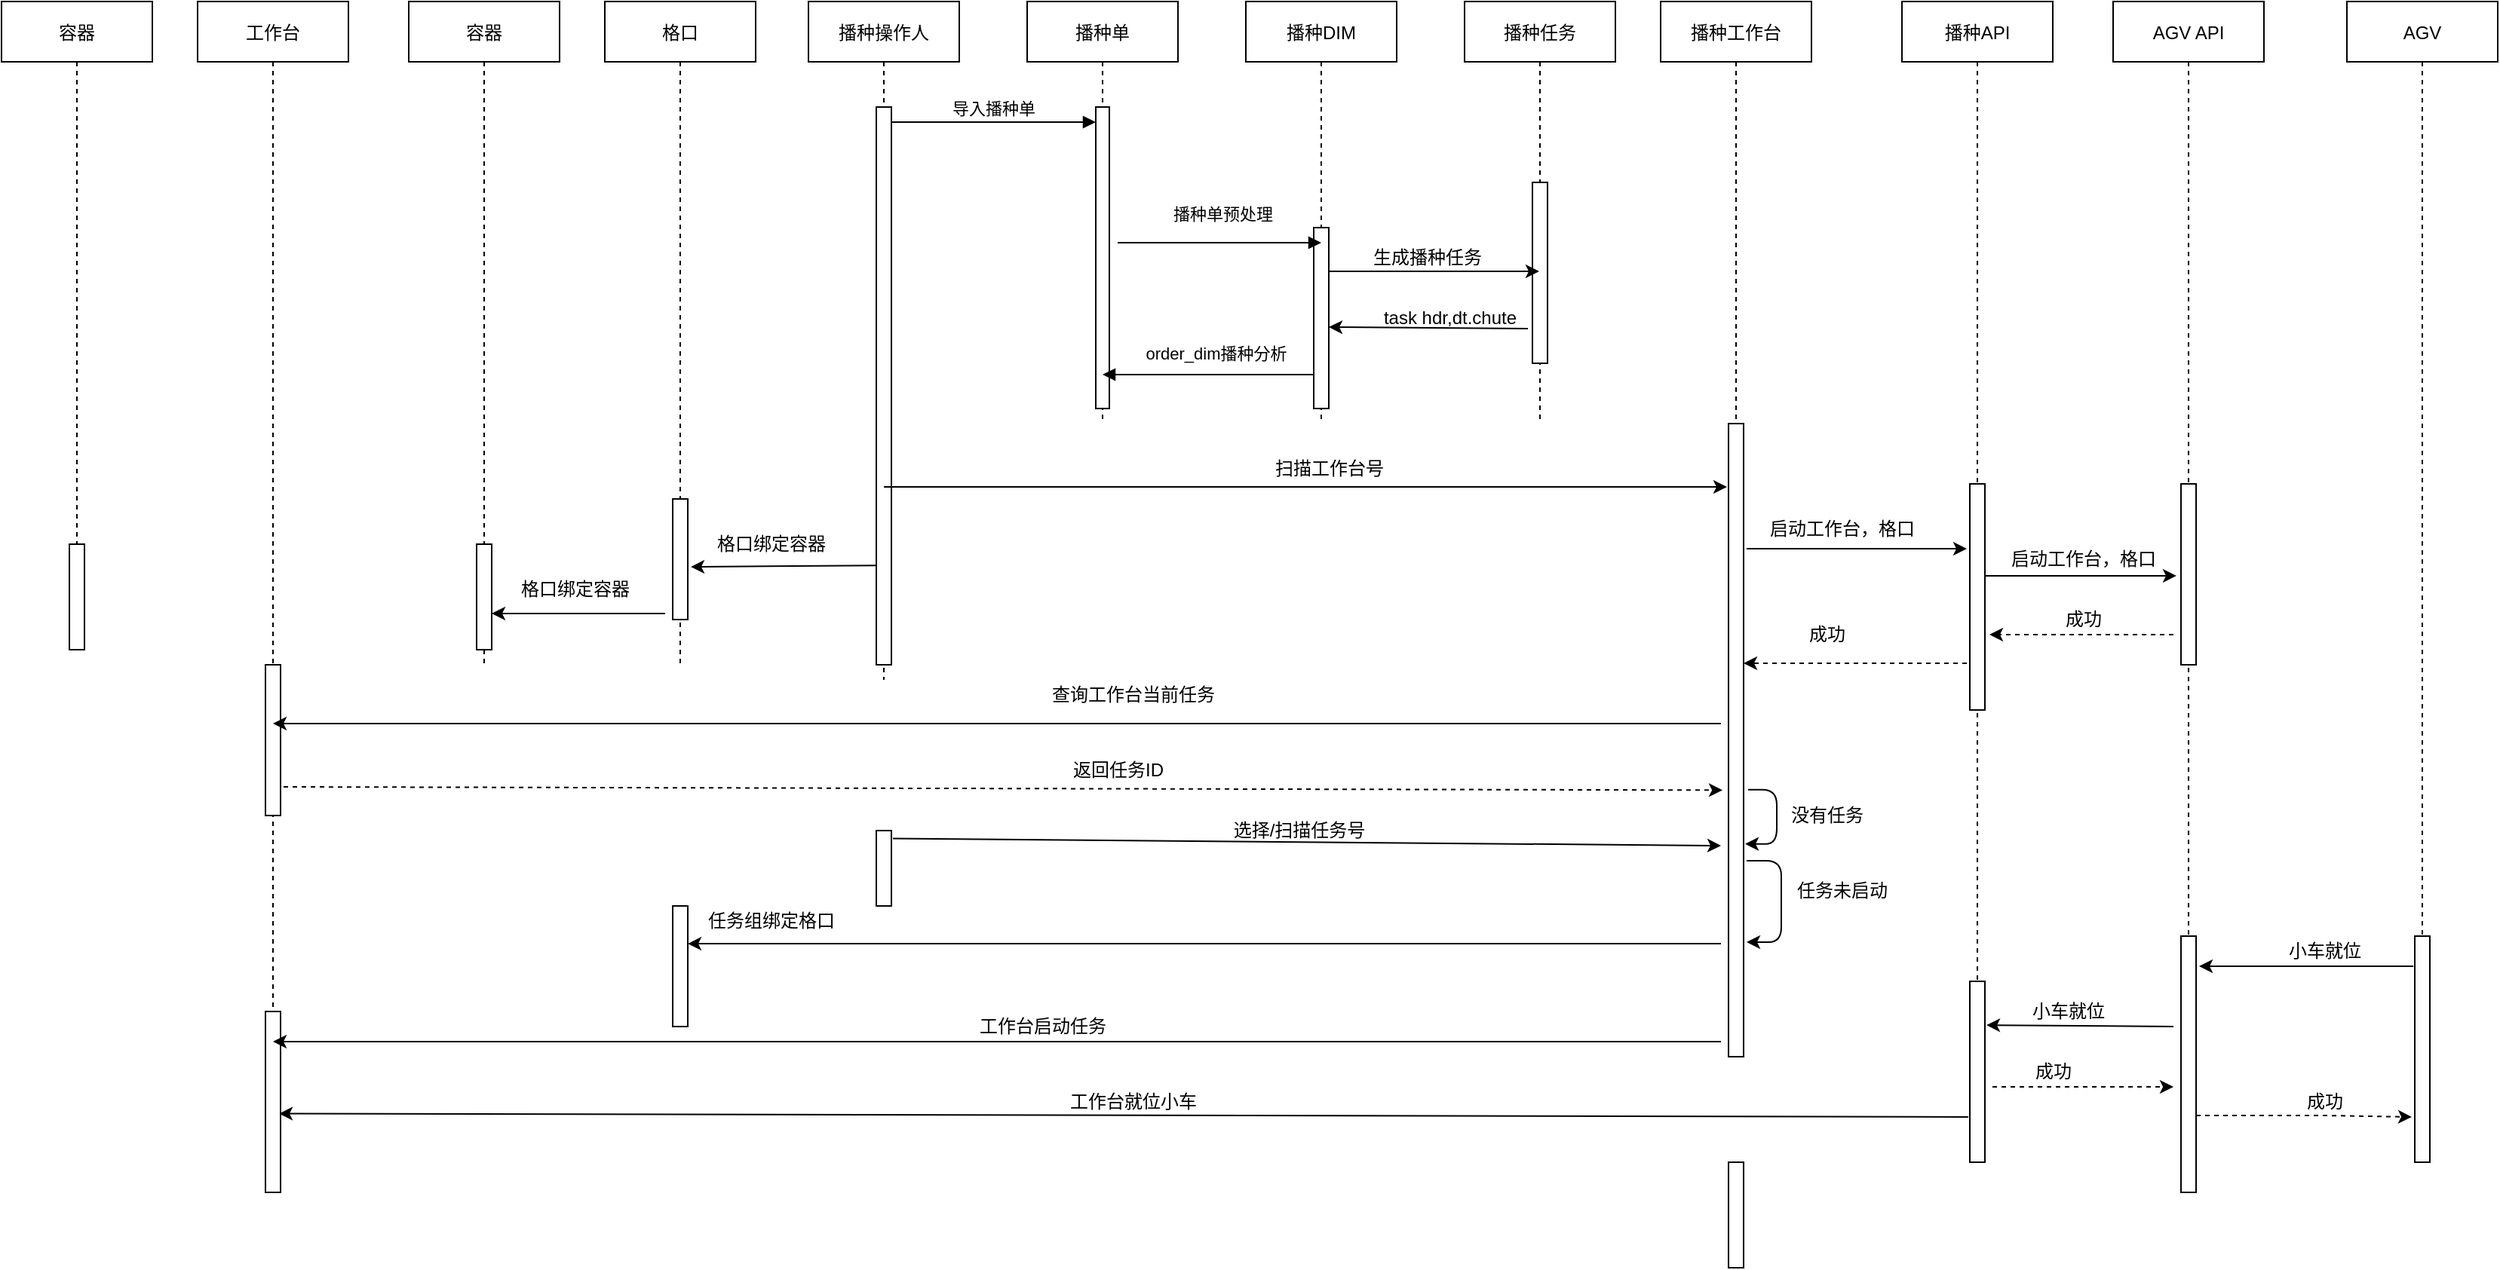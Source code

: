 <mxfile version="14.2.2" type="github">
  <diagram id="kgpKYQtTHZ0yAKxKKP6v" name="Page-1">
    <mxGraphModel dx="2272" dy="762" grid="1" gridSize="10" guides="1" tooltips="1" connect="1" arrows="1" fold="1" page="1" pageScale="1" pageWidth="850" pageHeight="1100" math="0" shadow="0">
      <root>
        <mxCell id="0" />
        <mxCell id="1" parent="0" />
        <mxCell id="3nuBFxr9cyL0pnOWT2aG-1" value="播种操作人" style="shape=umlLifeline;perimeter=lifelinePerimeter;container=1;collapsible=0;recursiveResize=0;rounded=0;shadow=0;strokeWidth=1;" parent="1" vertex="1">
          <mxGeometry x="35" y="80" width="100" height="450" as="geometry" />
        </mxCell>
        <mxCell id="3nuBFxr9cyL0pnOWT2aG-2" value="" style="points=[];perimeter=orthogonalPerimeter;rounded=0;shadow=0;strokeWidth=1;" parent="3nuBFxr9cyL0pnOWT2aG-1" vertex="1">
          <mxGeometry x="45" y="70" width="10" height="370" as="geometry" />
        </mxCell>
        <mxCell id="3nuBFxr9cyL0pnOWT2aG-5" value="播种单" style="shape=umlLifeline;perimeter=lifelinePerimeter;container=1;collapsible=0;recursiveResize=0;rounded=0;shadow=0;strokeWidth=1;" parent="1" vertex="1">
          <mxGeometry x="180" y="80" width="100" height="280" as="geometry" />
        </mxCell>
        <mxCell id="3nuBFxr9cyL0pnOWT2aG-6" value="" style="points=[];perimeter=orthogonalPerimeter;rounded=0;shadow=0;strokeWidth=1;" parent="3nuBFxr9cyL0pnOWT2aG-5" vertex="1">
          <mxGeometry x="45.5" y="70" width="9" height="200" as="geometry" />
        </mxCell>
        <mxCell id="3nuBFxr9cyL0pnOWT2aG-8" value="导入播种单" style="verticalAlign=bottom;endArrow=block;entryX=0;entryY=0;shadow=0;strokeWidth=1;" parent="1" edge="1">
          <mxGeometry relative="1" as="geometry">
            <mxPoint x="90" y="160.0" as="sourcePoint" />
            <mxPoint x="225.5" y="160.0" as="targetPoint" />
          </mxGeometry>
        </mxCell>
        <mxCell id="yzYiFR4z75ykNO1_PpVc-1" value="播种DIM" style="shape=umlLifeline;perimeter=lifelinePerimeter;container=1;collapsible=0;recursiveResize=0;rounded=0;shadow=0;strokeWidth=1;" parent="1" vertex="1">
          <mxGeometry x="325" y="80" width="100" height="280" as="geometry" />
        </mxCell>
        <mxCell id="yzYiFR4z75ykNO1_PpVc-156" value="" style="points=[];perimeter=orthogonalPerimeter;rounded=0;shadow=0;strokeWidth=1;" parent="yzYiFR4z75ykNO1_PpVc-1" vertex="1">
          <mxGeometry x="45" y="150" width="10" height="120" as="geometry" />
        </mxCell>
        <mxCell id="yzYiFR4z75ykNO1_PpVc-3" value="播种任务" style="shape=umlLifeline;perimeter=lifelinePerimeter;container=1;collapsible=0;recursiveResize=0;rounded=0;shadow=0;strokeWidth=1;" parent="1" vertex="1">
          <mxGeometry x="470" y="80" width="100" height="280" as="geometry" />
        </mxCell>
        <mxCell id="yzYiFR4z75ykNO1_PpVc-4" value="" style="points=[];perimeter=orthogonalPerimeter;rounded=0;shadow=0;strokeWidth=1;" parent="yzYiFR4z75ykNO1_PpVc-3" vertex="1">
          <mxGeometry x="45" y="120" width="10" height="120" as="geometry" />
        </mxCell>
        <mxCell id="yzYiFR4z75ykNO1_PpVc-5" value="播种工作台" style="shape=umlLifeline;perimeter=lifelinePerimeter;container=1;collapsible=0;recursiveResize=0;rounded=0;shadow=0;strokeWidth=1;" parent="1" vertex="1">
          <mxGeometry x="600" y="80" width="100" height="300" as="geometry" />
        </mxCell>
        <mxCell id="yzYiFR4z75ykNO1_PpVc-137" value="播种API" style="shape=umlLifeline;perimeter=lifelinePerimeter;container=1;collapsible=0;recursiveResize=0;rounded=0;shadow=0;strokeWidth=1;" parent="1" vertex="1">
          <mxGeometry x="760" y="80" width="100" height="650" as="geometry" />
        </mxCell>
        <mxCell id="yzYiFR4z75ykNO1_PpVc-139" value="AGV API" style="shape=umlLifeline;perimeter=lifelinePerimeter;container=1;collapsible=0;recursiveResize=0;rounded=0;shadow=0;strokeWidth=1;" parent="1" vertex="1">
          <mxGeometry x="900" y="80" width="100" height="620" as="geometry" />
        </mxCell>
        <mxCell id="yzYiFR4z75ykNO1_PpVc-141" value="AGV" style="shape=umlLifeline;perimeter=lifelinePerimeter;container=1;collapsible=0;recursiveResize=0;rounded=0;shadow=0;strokeWidth=1;" parent="1" vertex="1">
          <mxGeometry x="1055" y="80" width="100" height="630" as="geometry" />
        </mxCell>
        <mxCell id="yzYiFR4z75ykNO1_PpVc-149" value="播种单预处理" style="verticalAlign=bottom;endArrow=block;entryX=0;entryY=0;shadow=0;strokeWidth=1;" parent="1" edge="1">
          <mxGeometry x="0.037" y="10" relative="1" as="geometry">
            <mxPoint x="240" y="240" as="sourcePoint" />
            <mxPoint x="375" y="240" as="targetPoint" />
            <Array as="points">
              <mxPoint x="330" y="240" />
            </Array>
            <mxPoint as="offset" />
          </mxGeometry>
        </mxCell>
        <mxCell id="yzYiFR4z75ykNO1_PpVc-150" value="order_dim播种分析" style="verticalAlign=bottom;endArrow=block;shadow=0;strokeWidth=1;" parent="1" edge="1">
          <mxGeometry x="-0.077" y="-5" relative="1" as="geometry">
            <mxPoint x="370" y="327.5" as="sourcePoint" />
            <mxPoint x="230" y="327.5" as="targetPoint" />
            <Array as="points">
              <mxPoint x="310" y="327.5" />
            </Array>
            <mxPoint as="offset" />
          </mxGeometry>
        </mxCell>
        <mxCell id="yzYiFR4z75ykNO1_PpVc-154" value="生成播种任务" style="text;html=1;align=center;verticalAlign=middle;resizable=0;points=[];autosize=1;" parent="1" vertex="1">
          <mxGeometry x="400" y="240" width="90" height="20" as="geometry" />
        </mxCell>
        <mxCell id="yzYiFR4z75ykNO1_PpVc-158" value="" style="endArrow=classic;html=1;" parent="1" target="yzYiFR4z75ykNO1_PpVc-3" edge="1">
          <mxGeometry width="50" height="50" relative="1" as="geometry">
            <mxPoint x="380" y="259" as="sourcePoint" />
            <mxPoint x="510" y="280" as="targetPoint" />
          </mxGeometry>
        </mxCell>
        <mxCell id="yzYiFR4z75ykNO1_PpVc-159" value="" style="endArrow=classic;html=1;entryX=1;entryY=0.4;entryDx=0;entryDy=0;entryPerimeter=0;exitX=-0.3;exitY=0.758;exitDx=0;exitDy=0;exitPerimeter=0;" parent="1" edge="1">
          <mxGeometry width="50" height="50" relative="1" as="geometry">
            <mxPoint x="512" y="296.96" as="sourcePoint" />
            <mxPoint x="380" y="296" as="targetPoint" />
          </mxGeometry>
        </mxCell>
        <mxCell id="yzYiFR4z75ykNO1_PpVc-161" value="task hdr,dt.chute" style="text;html=1;align=center;verticalAlign=middle;resizable=0;points=[];autosize=1;" parent="1" vertex="1">
          <mxGeometry x="410" y="280" width="100" height="20" as="geometry" />
        </mxCell>
        <mxCell id="yzYiFR4z75ykNO1_PpVc-6" value="" style="points=[];perimeter=orthogonalPerimeter;rounded=0;shadow=0;strokeWidth=1;" parent="1" vertex="1">
          <mxGeometry x="645" y="360" width="10" height="420" as="geometry" />
        </mxCell>
        <mxCell id="yzYiFR4z75ykNO1_PpVc-163" value="" style="endArrow=classic;html=1;" parent="1" source="3nuBFxr9cyL0pnOWT2aG-1" edge="1">
          <mxGeometry width="50" height="50" relative="1" as="geometry">
            <mxPoint x="90" y="450" as="sourcePoint" />
            <mxPoint x="644" y="402" as="targetPoint" />
          </mxGeometry>
        </mxCell>
        <mxCell id="yzYiFR4z75ykNO1_PpVc-164" value="扫描工作台号" style="text;html=1;align=center;verticalAlign=middle;resizable=0;points=[];autosize=1;" parent="1" vertex="1">
          <mxGeometry x="335" y="380" width="90" height="20" as="geometry" />
        </mxCell>
        <mxCell id="yzYiFR4z75ykNO1_PpVc-138" value="" style="points=[];perimeter=orthogonalPerimeter;rounded=0;shadow=0;strokeWidth=1;" parent="1" vertex="1">
          <mxGeometry x="805" y="400" width="10" height="150" as="geometry" />
        </mxCell>
        <mxCell id="yzYiFR4z75ykNO1_PpVc-166" value="" style="endArrow=classic;html=1;entryX=-0.2;entryY=0.287;entryDx=0;entryDy=0;entryPerimeter=0;" parent="1" target="yzYiFR4z75ykNO1_PpVc-138" edge="1">
          <mxGeometry width="50" height="50" relative="1" as="geometry">
            <mxPoint x="657" y="443" as="sourcePoint" />
            <mxPoint x="510" y="380" as="targetPoint" />
          </mxGeometry>
        </mxCell>
        <mxCell id="yzYiFR4z75ykNO1_PpVc-167" value="启动工作台，格口" style="text;html=1;align=center;verticalAlign=middle;resizable=0;points=[];autosize=1;" parent="1" vertex="1">
          <mxGeometry x="665" y="420" width="110" height="20" as="geometry" />
        </mxCell>
        <mxCell id="yzYiFR4z75ykNO1_PpVc-140" value="" style="points=[];perimeter=orthogonalPerimeter;rounded=0;shadow=0;strokeWidth=1;" parent="1" vertex="1">
          <mxGeometry x="945" y="400" width="10" height="120" as="geometry" />
        </mxCell>
        <mxCell id="yzYiFR4z75ykNO1_PpVc-168" value="" style="endArrow=classic;html=1;entryX=-0.3;entryY=0.508;entryDx=0;entryDy=0;entryPerimeter=0;" parent="1" target="yzYiFR4z75ykNO1_PpVc-140" edge="1">
          <mxGeometry width="50" height="50" relative="1" as="geometry">
            <mxPoint x="815" y="461" as="sourcePoint" />
            <mxPoint x="510" y="380" as="targetPoint" />
          </mxGeometry>
        </mxCell>
        <mxCell id="yzYiFR4z75ykNO1_PpVc-170" value="启动工作台，格口" style="text;html=1;align=center;verticalAlign=middle;resizable=0;points=[];autosize=1;" parent="1" vertex="1">
          <mxGeometry x="825" y="440" width="110" height="20" as="geometry" />
        </mxCell>
        <mxCell id="yzYiFR4z75ykNO1_PpVc-173" value="成功" style="text;html=1;align=center;verticalAlign=middle;resizable=0;points=[];autosize=1;" parent="1" vertex="1">
          <mxGeometry x="860" y="480" width="40" height="20" as="geometry" />
        </mxCell>
        <mxCell id="yzYiFR4z75ykNO1_PpVc-174" value="" style="endArrow=classic;html=1;exitX=-0.2;exitY=0.793;exitDx=0;exitDy=0;exitPerimeter=0;dashed=1;" parent="1" source="yzYiFR4z75ykNO1_PpVc-138" target="yzYiFR4z75ykNO1_PpVc-6" edge="1">
          <mxGeometry width="50" height="50" relative="1" as="geometry">
            <mxPoint x="460" y="430" as="sourcePoint" />
            <mxPoint x="510" y="380" as="targetPoint" />
          </mxGeometry>
        </mxCell>
        <mxCell id="yzYiFR4z75ykNO1_PpVc-176" value="成功" style="text;html=1;align=center;verticalAlign=middle;resizable=0;points=[];autosize=1;" parent="1" vertex="1">
          <mxGeometry x="690" y="490" width="40" height="20" as="geometry" />
        </mxCell>
        <mxCell id="yzYiFR4z75ykNO1_PpVc-182" value="" style="endArrow=classic;html=1;dashed=1;" parent="1" edge="1">
          <mxGeometry width="50" height="50" relative="1" as="geometry">
            <mxPoint x="940" y="500" as="sourcePoint" />
            <mxPoint x="818" y="500" as="targetPoint" />
          </mxGeometry>
        </mxCell>
        <mxCell id="yzYiFR4z75ykNO1_PpVc-183" value="格口" style="shape=umlLifeline;perimeter=lifelinePerimeter;container=1;collapsible=0;recursiveResize=0;rounded=0;shadow=0;strokeWidth=1;" parent="1" vertex="1">
          <mxGeometry x="-100" y="80" width="100" height="440" as="geometry" />
        </mxCell>
        <mxCell id="yzYiFR4z75ykNO1_PpVc-184" value="" style="points=[];perimeter=orthogonalPerimeter;rounded=0;shadow=0;strokeWidth=1;" parent="yzYiFR4z75ykNO1_PpVc-183" vertex="1">
          <mxGeometry x="45" y="330" width="10" height="80" as="geometry" />
        </mxCell>
        <mxCell id="yzYiFR4z75ykNO1_PpVc-186" value="容器" style="shape=umlLifeline;perimeter=lifelinePerimeter;container=1;collapsible=0;recursiveResize=0;rounded=0;shadow=0;strokeWidth=1;" parent="1" vertex="1">
          <mxGeometry x="-230" y="80" width="100" height="440" as="geometry" />
        </mxCell>
        <mxCell id="yzYiFR4z75ykNO1_PpVc-187" value="" style="points=[];perimeter=orthogonalPerimeter;rounded=0;shadow=0;strokeWidth=1;" parent="yzYiFR4z75ykNO1_PpVc-186" vertex="1">
          <mxGeometry x="45" y="360" width="10" height="70" as="geometry" />
        </mxCell>
        <mxCell id="yzYiFR4z75ykNO1_PpVc-189" value="" style="endArrow=classic;html=1;entryX=1.2;entryY=0.563;entryDx=0;entryDy=0;entryPerimeter=0;exitX=0;exitY=0.822;exitDx=0;exitDy=0;exitPerimeter=0;" parent="1" source="3nuBFxr9cyL0pnOWT2aG-2" target="yzYiFR4z75ykNO1_PpVc-184" edge="1">
          <mxGeometry width="50" height="50" relative="1" as="geometry">
            <mxPoint x="290" y="460" as="sourcePoint" />
            <mxPoint x="340" y="410" as="targetPoint" />
            <Array as="points" />
          </mxGeometry>
        </mxCell>
        <mxCell id="yzYiFR4z75ykNO1_PpVc-191" value="格口绑定容器" style="text;html=1;align=center;verticalAlign=middle;resizable=0;points=[];autosize=1;" parent="1" vertex="1">
          <mxGeometry x="-35" y="430" width="90" height="20" as="geometry" />
        </mxCell>
        <mxCell id="yzYiFR4z75ykNO1_PpVc-193" value="工作台" style="shape=umlLifeline;perimeter=lifelinePerimeter;container=1;collapsible=0;recursiveResize=0;rounded=0;shadow=0;strokeWidth=1;" parent="1" vertex="1">
          <mxGeometry x="-370" y="80" width="100" height="740" as="geometry" />
        </mxCell>
        <mxCell id="yzYiFR4z75ykNO1_PpVc-194" value="" style="points=[];perimeter=orthogonalPerimeter;rounded=0;shadow=0;strokeWidth=1;" parent="yzYiFR4z75ykNO1_PpVc-193" vertex="1">
          <mxGeometry x="45" y="440" width="10" height="100" as="geometry" />
        </mxCell>
        <mxCell id="yzYiFR4z75ykNO1_PpVc-195" value="" style="endArrow=classic;html=1;" parent="yzYiFR4z75ykNO1_PpVc-193" target="yzYiFR4z75ykNO1_PpVc-193" edge="1">
          <mxGeometry width="50" height="50" relative="1" as="geometry">
            <mxPoint x="1010" y="479" as="sourcePoint" />
            <mxPoint x="1010" y="480" as="targetPoint" />
          </mxGeometry>
        </mxCell>
        <mxCell id="yzYiFR4z75ykNO1_PpVc-197" value="查询工作台当前任务" style="text;html=1;align=center;verticalAlign=middle;resizable=0;points=[];autosize=1;" parent="1" vertex="1">
          <mxGeometry x="190" y="530" width="120" height="20" as="geometry" />
        </mxCell>
        <mxCell id="yzYiFR4z75ykNO1_PpVc-198" value="" style="endArrow=classic;html=1;entryX=-0.4;entryY=0.579;entryDx=0;entryDy=0;entryPerimeter=0;exitX=1.2;exitY=0.81;exitDx=0;exitDy=0;exitPerimeter=0;dashed=1;" parent="1" source="yzYiFR4z75ykNO1_PpVc-194" target="yzYiFR4z75ykNO1_PpVc-6" edge="1">
          <mxGeometry width="50" height="50" relative="1" as="geometry">
            <mxPoint x="-310" y="650" as="sourcePoint" />
            <mxPoint x="-260" y="600" as="targetPoint" />
          </mxGeometry>
        </mxCell>
        <mxCell id="yzYiFR4z75ykNO1_PpVc-199" value="返回任务ID" style="text;html=1;align=center;verticalAlign=middle;resizable=0;points=[];autosize=1;" parent="1" vertex="1">
          <mxGeometry x="200" y="580" width="80" height="20" as="geometry" />
        </mxCell>
        <mxCell id="yzYiFR4z75ykNO1_PpVc-200" value="" style="points=[];perimeter=orthogonalPerimeter;rounded=0;shadow=0;strokeWidth=1;" parent="1" vertex="1">
          <mxGeometry x="80" y="630" width="10" height="50" as="geometry" />
        </mxCell>
        <mxCell id="yzYiFR4z75ykNO1_PpVc-201" value="" style="endArrow=classic;html=1;exitX=1.1;exitY=0.106;exitDx=0;exitDy=0;exitPerimeter=0;" parent="1" source="yzYiFR4z75ykNO1_PpVc-200" edge="1">
          <mxGeometry width="50" height="50" relative="1" as="geometry">
            <mxPoint x="440" y="500" as="sourcePoint" />
            <mxPoint x="640" y="640" as="targetPoint" />
          </mxGeometry>
        </mxCell>
        <mxCell id="yzYiFR4z75ykNO1_PpVc-202" value="选择/扫描任务号" style="text;html=1;align=center;verticalAlign=middle;resizable=0;points=[];autosize=1;" parent="1" vertex="1">
          <mxGeometry x="310" y="620" width="100" height="20" as="geometry" />
        </mxCell>
        <mxCell id="yzYiFR4z75ykNO1_PpVc-205" value="" style="edgeStyle=elbowEdgeStyle;elbow=horizontal;endArrow=classic;html=1;exitX=1.6;exitY=0.571;exitDx=0;exitDy=0;exitPerimeter=0;entryX=1.1;entryY=0.664;entryDx=0;entryDy=0;entryPerimeter=0;" parent="1" target="yzYiFR4z75ykNO1_PpVc-6" edge="1">
          <mxGeometry width="50" height="50" relative="1" as="geometry">
            <mxPoint x="658" y="602.82" as="sourcePoint" />
            <mxPoint x="658" y="640" as="targetPoint" />
            <Array as="points">
              <mxPoint x="677" y="633" />
            </Array>
          </mxGeometry>
        </mxCell>
        <mxCell id="yzYiFR4z75ykNO1_PpVc-206" value="没有任务" style="text;html=1;align=center;verticalAlign=middle;resizable=0;points=[];autosize=1;" parent="1" vertex="1">
          <mxGeometry x="680" y="610" width="60" height="20" as="geometry" />
        </mxCell>
        <mxCell id="yzYiFR4z75ykNO1_PpVc-211" value="" style="points=[];perimeter=orthogonalPerimeter;rounded=0;shadow=0;strokeWidth=1;" parent="1" vertex="1">
          <mxGeometry x="-55" y="680" width="10" height="80" as="geometry" />
        </mxCell>
        <mxCell id="yzYiFR4z75ykNO1_PpVc-212" value="" style="endArrow=classic;html=1;entryX=1;entryY=0.313;entryDx=0;entryDy=0;entryPerimeter=0;" parent="1" target="yzYiFR4z75ykNO1_PpVc-211" edge="1">
          <mxGeometry width="50" height="50" relative="1" as="geometry">
            <mxPoint x="640" y="705" as="sourcePoint" />
            <mxPoint x="110" y="690" as="targetPoint" />
          </mxGeometry>
        </mxCell>
        <mxCell id="yzYiFR4z75ykNO1_PpVc-213" value="任务组绑定格口" style="text;html=1;align=center;verticalAlign=middle;resizable=0;points=[];autosize=1;" parent="1" vertex="1">
          <mxGeometry x="-40" y="680" width="100" height="20" as="geometry" />
        </mxCell>
        <mxCell id="yzYiFR4z75ykNO1_PpVc-214" value="" style="endArrow=classic;html=1;entryX=1;entryY=0.657;entryDx=0;entryDy=0;entryPerimeter=0;" parent="1" target="yzYiFR4z75ykNO1_PpVc-187" edge="1">
          <mxGeometry width="50" height="50" relative="1" as="geometry">
            <mxPoint x="-60" y="486" as="sourcePoint" />
            <mxPoint x="-30" y="480" as="targetPoint" />
          </mxGeometry>
        </mxCell>
        <mxCell id="yzYiFR4z75ykNO1_PpVc-215" value="格口绑定容器" style="text;html=1;align=center;verticalAlign=middle;resizable=0;points=[];autosize=1;" parent="1" vertex="1">
          <mxGeometry x="-165" y="460" width="90" height="20" as="geometry" />
        </mxCell>
        <mxCell id="yzYiFR4z75ykNO1_PpVc-216" value="" style="edgeStyle=elbowEdgeStyle;elbow=horizontal;endArrow=classic;html=1;entryX=1.2;entryY=0.819;entryDx=0;entryDy=0;entryPerimeter=0;" parent="1" target="yzYiFR4z75ykNO1_PpVc-6" edge="1">
          <mxGeometry width="50" height="50" relative="1" as="geometry">
            <mxPoint x="657" y="650" as="sourcePoint" />
            <mxPoint x="661" y="700" as="targetPoint" />
            <Array as="points">
              <mxPoint x="680" y="680.18" />
            </Array>
          </mxGeometry>
        </mxCell>
        <mxCell id="yzYiFR4z75ykNO1_PpVc-217" value="任务未启动" style="text;html=1;align=center;verticalAlign=middle;resizable=0;points=[];autosize=1;" parent="1" vertex="1">
          <mxGeometry x="680" y="660" width="80" height="20" as="geometry" />
        </mxCell>
        <mxCell id="yzYiFR4z75ykNO1_PpVc-142" value="" style="points=[];perimeter=orthogonalPerimeter;rounded=0;shadow=0;strokeWidth=1;" parent="1" vertex="1">
          <mxGeometry x="1100" y="700" width="10" height="150" as="geometry" />
        </mxCell>
        <mxCell id="yzYiFR4z75ykNO1_PpVc-218" value="" style="points=[];perimeter=orthogonalPerimeter;rounded=0;shadow=0;strokeWidth=1;" parent="1" vertex="1">
          <mxGeometry x="805" y="730" width="10" height="120" as="geometry" />
        </mxCell>
        <mxCell id="yzYiFR4z75ykNO1_PpVc-219" value="" style="points=[];perimeter=orthogonalPerimeter;rounded=0;shadow=0;strokeWidth=1;" parent="1" vertex="1">
          <mxGeometry x="945" y="700" width="10" height="170" as="geometry" />
        </mxCell>
        <mxCell id="yzYiFR4z75ykNO1_PpVc-222" value="" style="endArrow=classic;html=1;" parent="1" edge="1">
          <mxGeometry width="50" height="50" relative="1" as="geometry">
            <mxPoint x="1099" y="720" as="sourcePoint" />
            <mxPoint x="957" y="720" as="targetPoint" />
          </mxGeometry>
        </mxCell>
        <mxCell id="yzYiFR4z75ykNO1_PpVc-223" value="小车就位" style="text;html=1;align=center;verticalAlign=middle;resizable=0;points=[];autosize=1;" parent="1" vertex="1">
          <mxGeometry x="1010" y="700" width="60" height="20" as="geometry" />
        </mxCell>
        <mxCell id="yzYiFR4z75ykNO1_PpVc-224" value="" style="endArrow=classic;html=1;entryX=1.1;entryY=0.242;entryDx=0;entryDy=0;entryPerimeter=0;" parent="1" target="yzYiFR4z75ykNO1_PpVc-218" edge="1">
          <mxGeometry width="50" height="50" relative="1" as="geometry">
            <mxPoint x="940" y="760" as="sourcePoint" />
            <mxPoint x="790" y="550" as="targetPoint" />
          </mxGeometry>
        </mxCell>
        <mxCell id="yzYiFR4z75ykNO1_PpVc-225" value="小车就位" style="text;html=1;align=center;verticalAlign=middle;resizable=0;points=[];autosize=1;" parent="1" vertex="1">
          <mxGeometry x="840" y="740" width="60" height="20" as="geometry" />
        </mxCell>
        <mxCell id="yzYiFR4z75ykNO1_PpVc-226" value="" style="endArrow=classic;html=1;dashed=1;" parent="1" edge="1">
          <mxGeometry width="50" height="50" relative="1" as="geometry">
            <mxPoint x="820" y="800" as="sourcePoint" />
            <mxPoint x="940" y="800" as="targetPoint" />
          </mxGeometry>
        </mxCell>
        <mxCell id="yzYiFR4z75ykNO1_PpVc-227" value="" style="endArrow=classic;html=1;dashed=1;exitX=1;exitY=0.7;exitDx=0;exitDy=0;exitPerimeter=0;" parent="1" source="yzYiFR4z75ykNO1_PpVc-219" edge="1">
          <mxGeometry width="50" height="50" relative="1" as="geometry">
            <mxPoint x="740" y="600" as="sourcePoint" />
            <mxPoint x="1098" y="820" as="targetPoint" />
            <Array as="points">
              <mxPoint x="1040" y="819" />
            </Array>
          </mxGeometry>
        </mxCell>
        <mxCell id="yzYiFR4z75ykNO1_PpVc-228" value="成功" style="text;html=1;align=center;verticalAlign=middle;resizable=0;points=[];autosize=1;" parent="1" vertex="1">
          <mxGeometry x="840" y="780" width="40" height="20" as="geometry" />
        </mxCell>
        <mxCell id="yzYiFR4z75ykNO1_PpVc-229" value="成功" style="text;html=1;align=center;verticalAlign=middle;resizable=0;points=[];autosize=1;" parent="1" vertex="1">
          <mxGeometry x="1020" y="800" width="40" height="20" as="geometry" />
        </mxCell>
        <mxCell id="yzYiFR4z75ykNO1_PpVc-230" value="" style="endArrow=classic;html=1;exitX=-0.1;exitY=0.75;exitDx=0;exitDy=0;exitPerimeter=0;entryX=0.54;entryY=0.997;entryDx=0;entryDy=0;entryPerimeter=0;" parent="1" source="yzYiFR4z75ykNO1_PpVc-218" target="yzYiFR4z75ykNO1_PpVc-193" edge="1">
          <mxGeometry width="50" height="50" relative="1" as="geometry">
            <mxPoint x="260" y="700" as="sourcePoint" />
            <mxPoint x="310" y="650" as="targetPoint" />
          </mxGeometry>
        </mxCell>
        <mxCell id="yzYiFR4z75ykNO1_PpVc-231" value="" style="points=[];perimeter=orthogonalPerimeter;rounded=0;shadow=0;strokeWidth=1;" parent="1" vertex="1">
          <mxGeometry x="-325" y="750" width="10" height="120" as="geometry" />
        </mxCell>
        <mxCell id="yzYiFR4z75ykNO1_PpVc-232" value="工作台就位小车" style="text;html=1;align=center;verticalAlign=middle;resizable=0;points=[];autosize=1;" parent="1" vertex="1">
          <mxGeometry x="200" y="800" width="100" height="20" as="geometry" />
        </mxCell>
        <mxCell id="yzYiFR4z75ykNO1_PpVc-233" value="" style="endArrow=classic;html=1;" parent="1" target="yzYiFR4z75ykNO1_PpVc-193" edge="1">
          <mxGeometry width="50" height="50" relative="1" as="geometry">
            <mxPoint x="640" y="770" as="sourcePoint" />
            <mxPoint x="310" y="650" as="targetPoint" />
          </mxGeometry>
        </mxCell>
        <mxCell id="yzYiFR4z75ykNO1_PpVc-236" value="工作台启动任务" style="text;html=1;align=center;verticalAlign=middle;resizable=0;points=[];autosize=1;" parent="1" vertex="1">
          <mxGeometry x="140" y="750" width="100" height="20" as="geometry" />
        </mxCell>
        <mxCell id="c_to7V4Jd-4JO9uJv_WA-1" value="" style="points=[];perimeter=orthogonalPerimeter;rounded=0;shadow=0;strokeWidth=1;" vertex="1" parent="1">
          <mxGeometry x="645" y="850" width="10" height="70" as="geometry" />
        </mxCell>
        <mxCell id="c_to7V4Jd-4JO9uJv_WA-2" value="容器" style="shape=umlLifeline;perimeter=lifelinePerimeter;container=1;collapsible=0;recursiveResize=0;rounded=0;shadow=0;strokeWidth=1;" vertex="1" parent="1">
          <mxGeometry x="-500" y="80" width="100" height="430" as="geometry" />
        </mxCell>
        <mxCell id="c_to7V4Jd-4JO9uJv_WA-3" value="" style="points=[];perimeter=orthogonalPerimeter;rounded=0;shadow=0;strokeWidth=1;" vertex="1" parent="c_to7V4Jd-4JO9uJv_WA-2">
          <mxGeometry x="45" y="360" width="10" height="70" as="geometry" />
        </mxCell>
      </root>
    </mxGraphModel>
  </diagram>
</mxfile>
